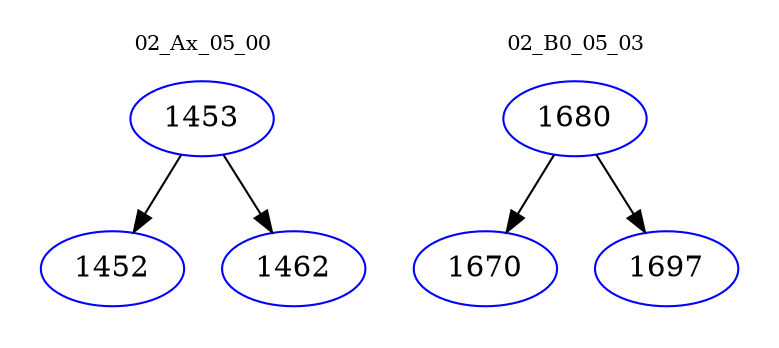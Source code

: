 digraph{
subgraph cluster_0 {
color = white
label = "02_Ax_05_00";
fontsize=10;
T0_1453 [label="1453", color="blue"]
T0_1453 -> T0_1452 [color="black"]
T0_1452 [label="1452", color="blue"]
T0_1453 -> T0_1462 [color="black"]
T0_1462 [label="1462", color="blue"]
}
subgraph cluster_1 {
color = white
label = "02_B0_05_03";
fontsize=10;
T1_1680 [label="1680", color="blue"]
T1_1680 -> T1_1670 [color="black"]
T1_1670 [label="1670", color="blue"]
T1_1680 -> T1_1697 [color="black"]
T1_1697 [label="1697", color="blue"]
}
}
